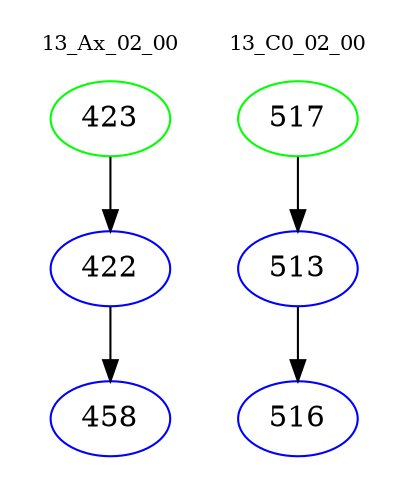 digraph{
subgraph cluster_0 {
color = white
label = "13_Ax_02_00";
fontsize=10;
T0_423 [label="423", color="green"]
T0_423 -> T0_422 [color="black"]
T0_422 [label="422", color="blue"]
T0_422 -> T0_458 [color="black"]
T0_458 [label="458", color="blue"]
}
subgraph cluster_1 {
color = white
label = "13_C0_02_00";
fontsize=10;
T1_517 [label="517", color="green"]
T1_517 -> T1_513 [color="black"]
T1_513 [label="513", color="blue"]
T1_513 -> T1_516 [color="black"]
T1_516 [label="516", color="blue"]
}
}
